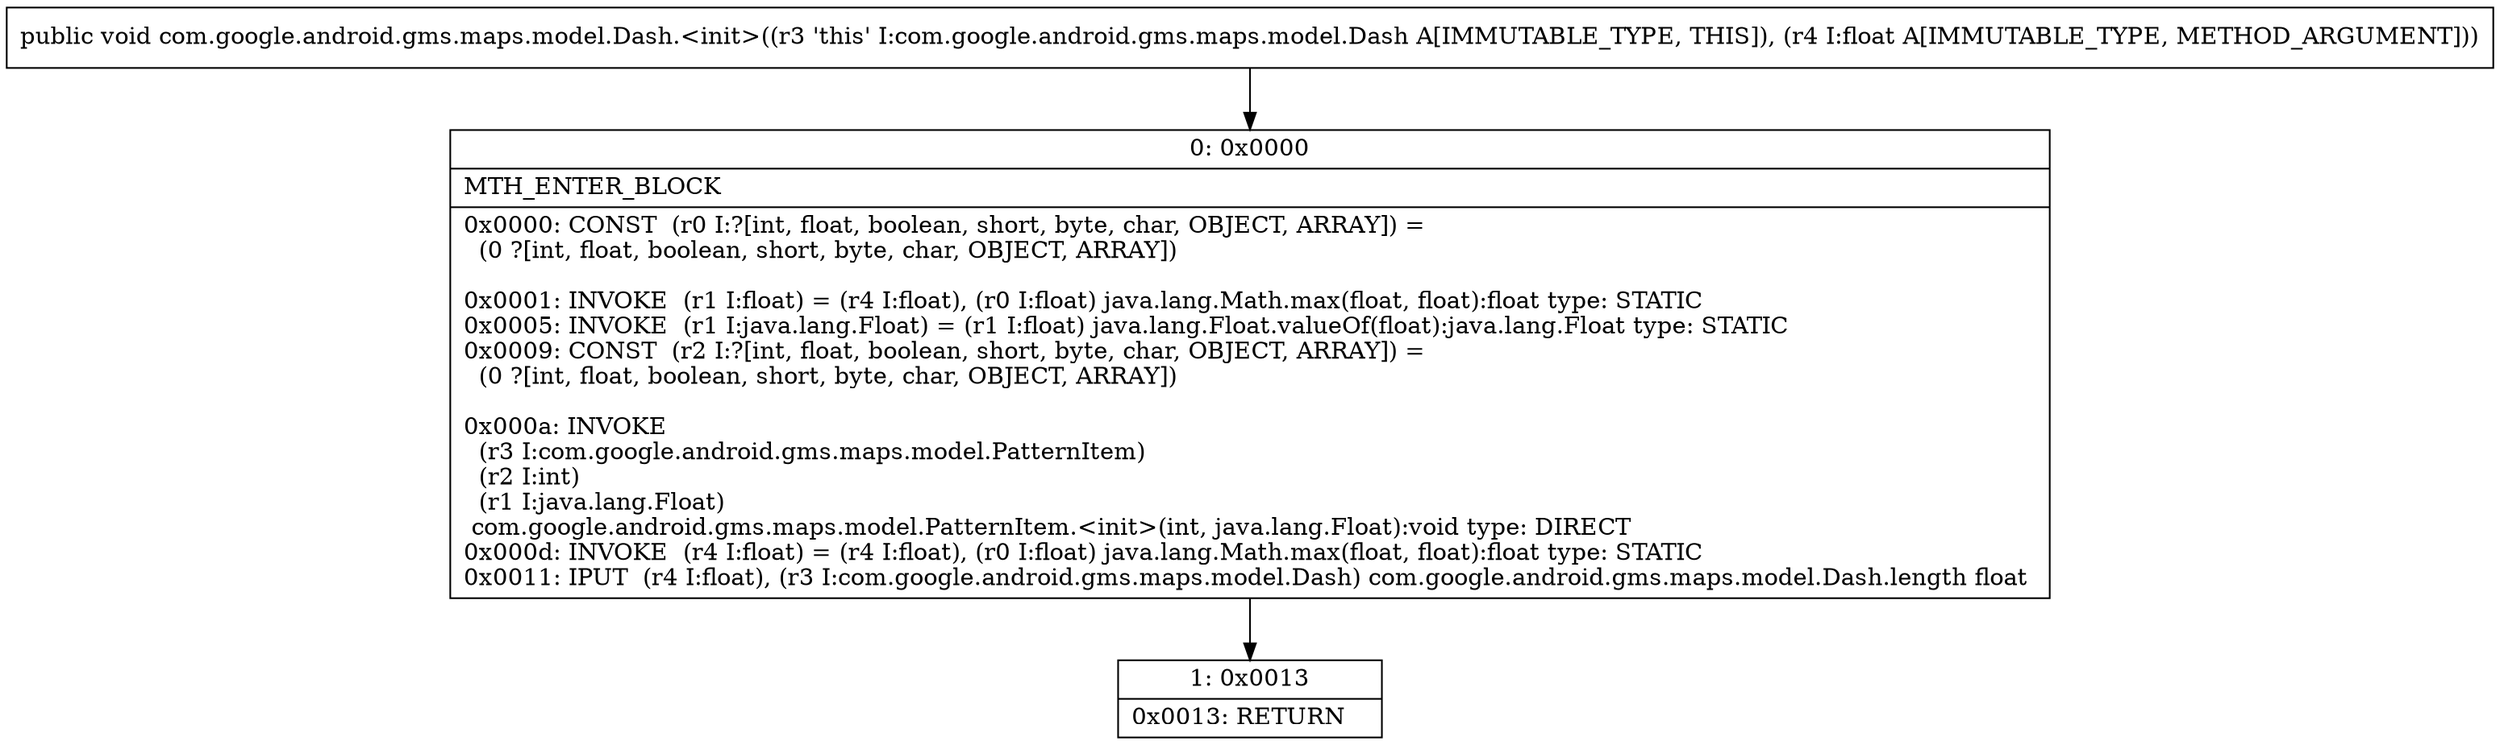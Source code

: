digraph "CFG forcom.google.android.gms.maps.model.Dash.\<init\>(F)V" {
Node_0 [shape=record,label="{0\:\ 0x0000|MTH_ENTER_BLOCK\l|0x0000: CONST  (r0 I:?[int, float, boolean, short, byte, char, OBJECT, ARRAY]) = \l  (0 ?[int, float, boolean, short, byte, char, OBJECT, ARRAY])\l \l0x0001: INVOKE  (r1 I:float) = (r4 I:float), (r0 I:float) java.lang.Math.max(float, float):float type: STATIC \l0x0005: INVOKE  (r1 I:java.lang.Float) = (r1 I:float) java.lang.Float.valueOf(float):java.lang.Float type: STATIC \l0x0009: CONST  (r2 I:?[int, float, boolean, short, byte, char, OBJECT, ARRAY]) = \l  (0 ?[int, float, boolean, short, byte, char, OBJECT, ARRAY])\l \l0x000a: INVOKE  \l  (r3 I:com.google.android.gms.maps.model.PatternItem)\l  (r2 I:int)\l  (r1 I:java.lang.Float)\l com.google.android.gms.maps.model.PatternItem.\<init\>(int, java.lang.Float):void type: DIRECT \l0x000d: INVOKE  (r4 I:float) = (r4 I:float), (r0 I:float) java.lang.Math.max(float, float):float type: STATIC \l0x0011: IPUT  (r4 I:float), (r3 I:com.google.android.gms.maps.model.Dash) com.google.android.gms.maps.model.Dash.length float \l}"];
Node_1 [shape=record,label="{1\:\ 0x0013|0x0013: RETURN   \l}"];
MethodNode[shape=record,label="{public void com.google.android.gms.maps.model.Dash.\<init\>((r3 'this' I:com.google.android.gms.maps.model.Dash A[IMMUTABLE_TYPE, THIS]), (r4 I:float A[IMMUTABLE_TYPE, METHOD_ARGUMENT])) }"];
MethodNode -> Node_0;
Node_0 -> Node_1;
}

